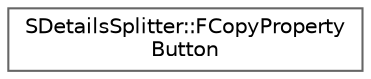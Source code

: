 digraph "Graphical Class Hierarchy"
{
 // INTERACTIVE_SVG=YES
 // LATEX_PDF_SIZE
  bgcolor="transparent";
  edge [fontname=Helvetica,fontsize=10,labelfontname=Helvetica,labelfontsize=10];
  node [fontname=Helvetica,fontsize=10,shape=box,height=0.2,width=0.4];
  rankdir="LR";
  Node0 [id="Node000000",label="SDetailsSplitter::FCopyProperty\lButton",height=0.2,width=0.4,color="grey40", fillcolor="white", style="filled",URL="$d9/d1f/structSDetailsSplitter_1_1FCopyPropertyButton.html",tooltip=" "];
}
